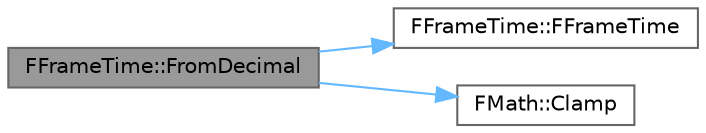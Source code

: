 digraph "FFrameTime::FromDecimal"
{
 // INTERACTIVE_SVG=YES
 // LATEX_PDF_SIZE
  bgcolor="transparent";
  edge [fontname=Helvetica,fontsize=10,labelfontname=Helvetica,labelfontsize=10];
  node [fontname=Helvetica,fontsize=10,shape=box,height=0.2,width=0.4];
  rankdir="LR";
  Node1 [id="Node000001",label="FFrameTime::FromDecimal",height=0.2,width=0.4,color="gray40", fillcolor="grey60", style="filled", fontcolor="black",tooltip="Convert a decimal representation to a frame time Note that sub frames are always positive,..."];
  Node1 -> Node2 [id="edge1_Node000001_Node000002",color="steelblue1",style="solid",tooltip=" "];
  Node2 [id="Node000002",label="FFrameTime::FFrameTime",height=0.2,width=0.4,color="grey40", fillcolor="white", style="filled",URL="$df/d8e/structFFrameTime.html#a903e2d7e1524ff9a0cf8158a33b535f4",tooltip="Default constructor initializing to zero."];
  Node1 -> Node3 [id="edge2_Node000001_Node000003",color="steelblue1",style="solid",tooltip=" "];
  Node3 [id="Node000003",label="FMath::Clamp",height=0.2,width=0.4,color="grey40", fillcolor="white", style="filled",URL="$dc/d20/structFMath.html#a7dbca5929b2ea7f13304eb4c927dab6c",tooltip="Clamps X to be between Min and Max, inclusive."];
}
